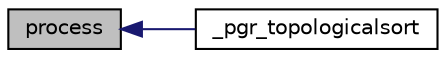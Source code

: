 digraph "process"
{
  edge [fontname="Helvetica",fontsize="10",labelfontname="Helvetica",labelfontsize="10"];
  node [fontname="Helvetica",fontsize="10",shape=record];
  rankdir="LR";
  Node70 [label="process",height=0.2,width=0.4,color="black", fillcolor="grey75", style="filled", fontcolor="black"];
  Node70 -> Node71 [dir="back",color="midnightblue",fontsize="10",style="solid",fontname="Helvetica"];
  Node71 [label="_pgr_topologicalsort",height=0.2,width=0.4,color="black", fillcolor="white", style="filled",URL="$topologicalSort_8c.html#a23b6dd0b5e318037c1cf758ec69bbbfd"];
}

